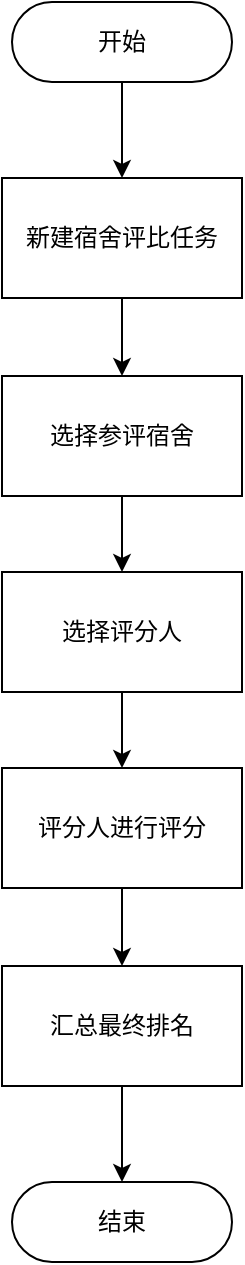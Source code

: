 <mxfile version="26.1.0">
  <diagram name="第 1 页" id="eYc_6xzFWpGvWW025s1J">
    <mxGraphModel dx="1372" dy="906" grid="1" gridSize="10" guides="1" tooltips="1" connect="1" arrows="1" fold="1" page="1" pageScale="1" pageWidth="827" pageHeight="1169" math="0" shadow="0">
      <root>
        <mxCell id="0" />
        <mxCell id="1" parent="0" />
        <mxCell id="yZwEZ3kuqq7wND79LIi2-10" style="edgeStyle=orthogonalEdgeStyle;rounded=0;orthogonalLoop=1;jettySize=auto;html=1;" edge="1" parent="1" source="yZwEZ3kuqq7wND79LIi2-1" target="yZwEZ3kuqq7wND79LIi2-4">
          <mxGeometry relative="1" as="geometry" />
        </mxCell>
        <mxCell id="yZwEZ3kuqq7wND79LIi2-1" value="新建宿舍评比任务" style="rounded=0;whiteSpace=wrap;html=1;" vertex="1" parent="1">
          <mxGeometry x="255" y="318" width="120" height="60" as="geometry" />
        </mxCell>
        <mxCell id="yZwEZ3kuqq7wND79LIi2-9" style="edgeStyle=orthogonalEdgeStyle;rounded=0;orthogonalLoop=1;jettySize=auto;html=1;" edge="1" parent="1" source="yZwEZ3kuqq7wND79LIi2-2" target="yZwEZ3kuqq7wND79LIi2-1">
          <mxGeometry relative="1" as="geometry" />
        </mxCell>
        <mxCell id="yZwEZ3kuqq7wND79LIi2-2" value="开始" style="rounded=1;whiteSpace=wrap;html=1;arcSize=50;" vertex="1" parent="1">
          <mxGeometry x="260" y="230" width="110" height="40" as="geometry" />
        </mxCell>
        <mxCell id="yZwEZ3kuqq7wND79LIi2-3" value="结束" style="rounded=1;whiteSpace=wrap;html=1;arcSize=50;" vertex="1" parent="1">
          <mxGeometry x="260" y="820" width="110" height="40" as="geometry" />
        </mxCell>
        <mxCell id="yZwEZ3kuqq7wND79LIi2-11" style="edgeStyle=orthogonalEdgeStyle;rounded=0;orthogonalLoop=1;jettySize=auto;html=1;" edge="1" parent="1" source="yZwEZ3kuqq7wND79LIi2-4" target="yZwEZ3kuqq7wND79LIi2-5">
          <mxGeometry relative="1" as="geometry" />
        </mxCell>
        <mxCell id="yZwEZ3kuqq7wND79LIi2-4" value="选择参评宿舍" style="rounded=0;whiteSpace=wrap;html=1;" vertex="1" parent="1">
          <mxGeometry x="255" y="417" width="120" height="60" as="geometry" />
        </mxCell>
        <mxCell id="yZwEZ3kuqq7wND79LIi2-12" style="edgeStyle=orthogonalEdgeStyle;rounded=0;orthogonalLoop=1;jettySize=auto;html=1;entryX=0.5;entryY=0;entryDx=0;entryDy=0;" edge="1" parent="1" source="yZwEZ3kuqq7wND79LIi2-5" target="yZwEZ3kuqq7wND79LIi2-7">
          <mxGeometry relative="1" as="geometry" />
        </mxCell>
        <mxCell id="yZwEZ3kuqq7wND79LIi2-5" value="选择评分人" style="rounded=0;whiteSpace=wrap;html=1;" vertex="1" parent="1">
          <mxGeometry x="255" y="515" width="120" height="60" as="geometry" />
        </mxCell>
        <mxCell id="yZwEZ3kuqq7wND79LIi2-13" style="edgeStyle=orthogonalEdgeStyle;rounded=0;orthogonalLoop=1;jettySize=auto;html=1;" edge="1" parent="1" source="yZwEZ3kuqq7wND79LIi2-7" target="yZwEZ3kuqq7wND79LIi2-8">
          <mxGeometry relative="1" as="geometry" />
        </mxCell>
        <mxCell id="yZwEZ3kuqq7wND79LIi2-7" value="评分人进行评分" style="rounded=0;whiteSpace=wrap;html=1;" vertex="1" parent="1">
          <mxGeometry x="255" y="613" width="120" height="60" as="geometry" />
        </mxCell>
        <mxCell id="yZwEZ3kuqq7wND79LIi2-14" style="edgeStyle=orthogonalEdgeStyle;rounded=0;orthogonalLoop=1;jettySize=auto;html=1;" edge="1" parent="1" source="yZwEZ3kuqq7wND79LIi2-8" target="yZwEZ3kuqq7wND79LIi2-3">
          <mxGeometry relative="1" as="geometry" />
        </mxCell>
        <mxCell id="yZwEZ3kuqq7wND79LIi2-8" value="汇总最终排名" style="rounded=0;whiteSpace=wrap;html=1;" vertex="1" parent="1">
          <mxGeometry x="255" y="712" width="120" height="60" as="geometry" />
        </mxCell>
      </root>
    </mxGraphModel>
  </diagram>
</mxfile>
